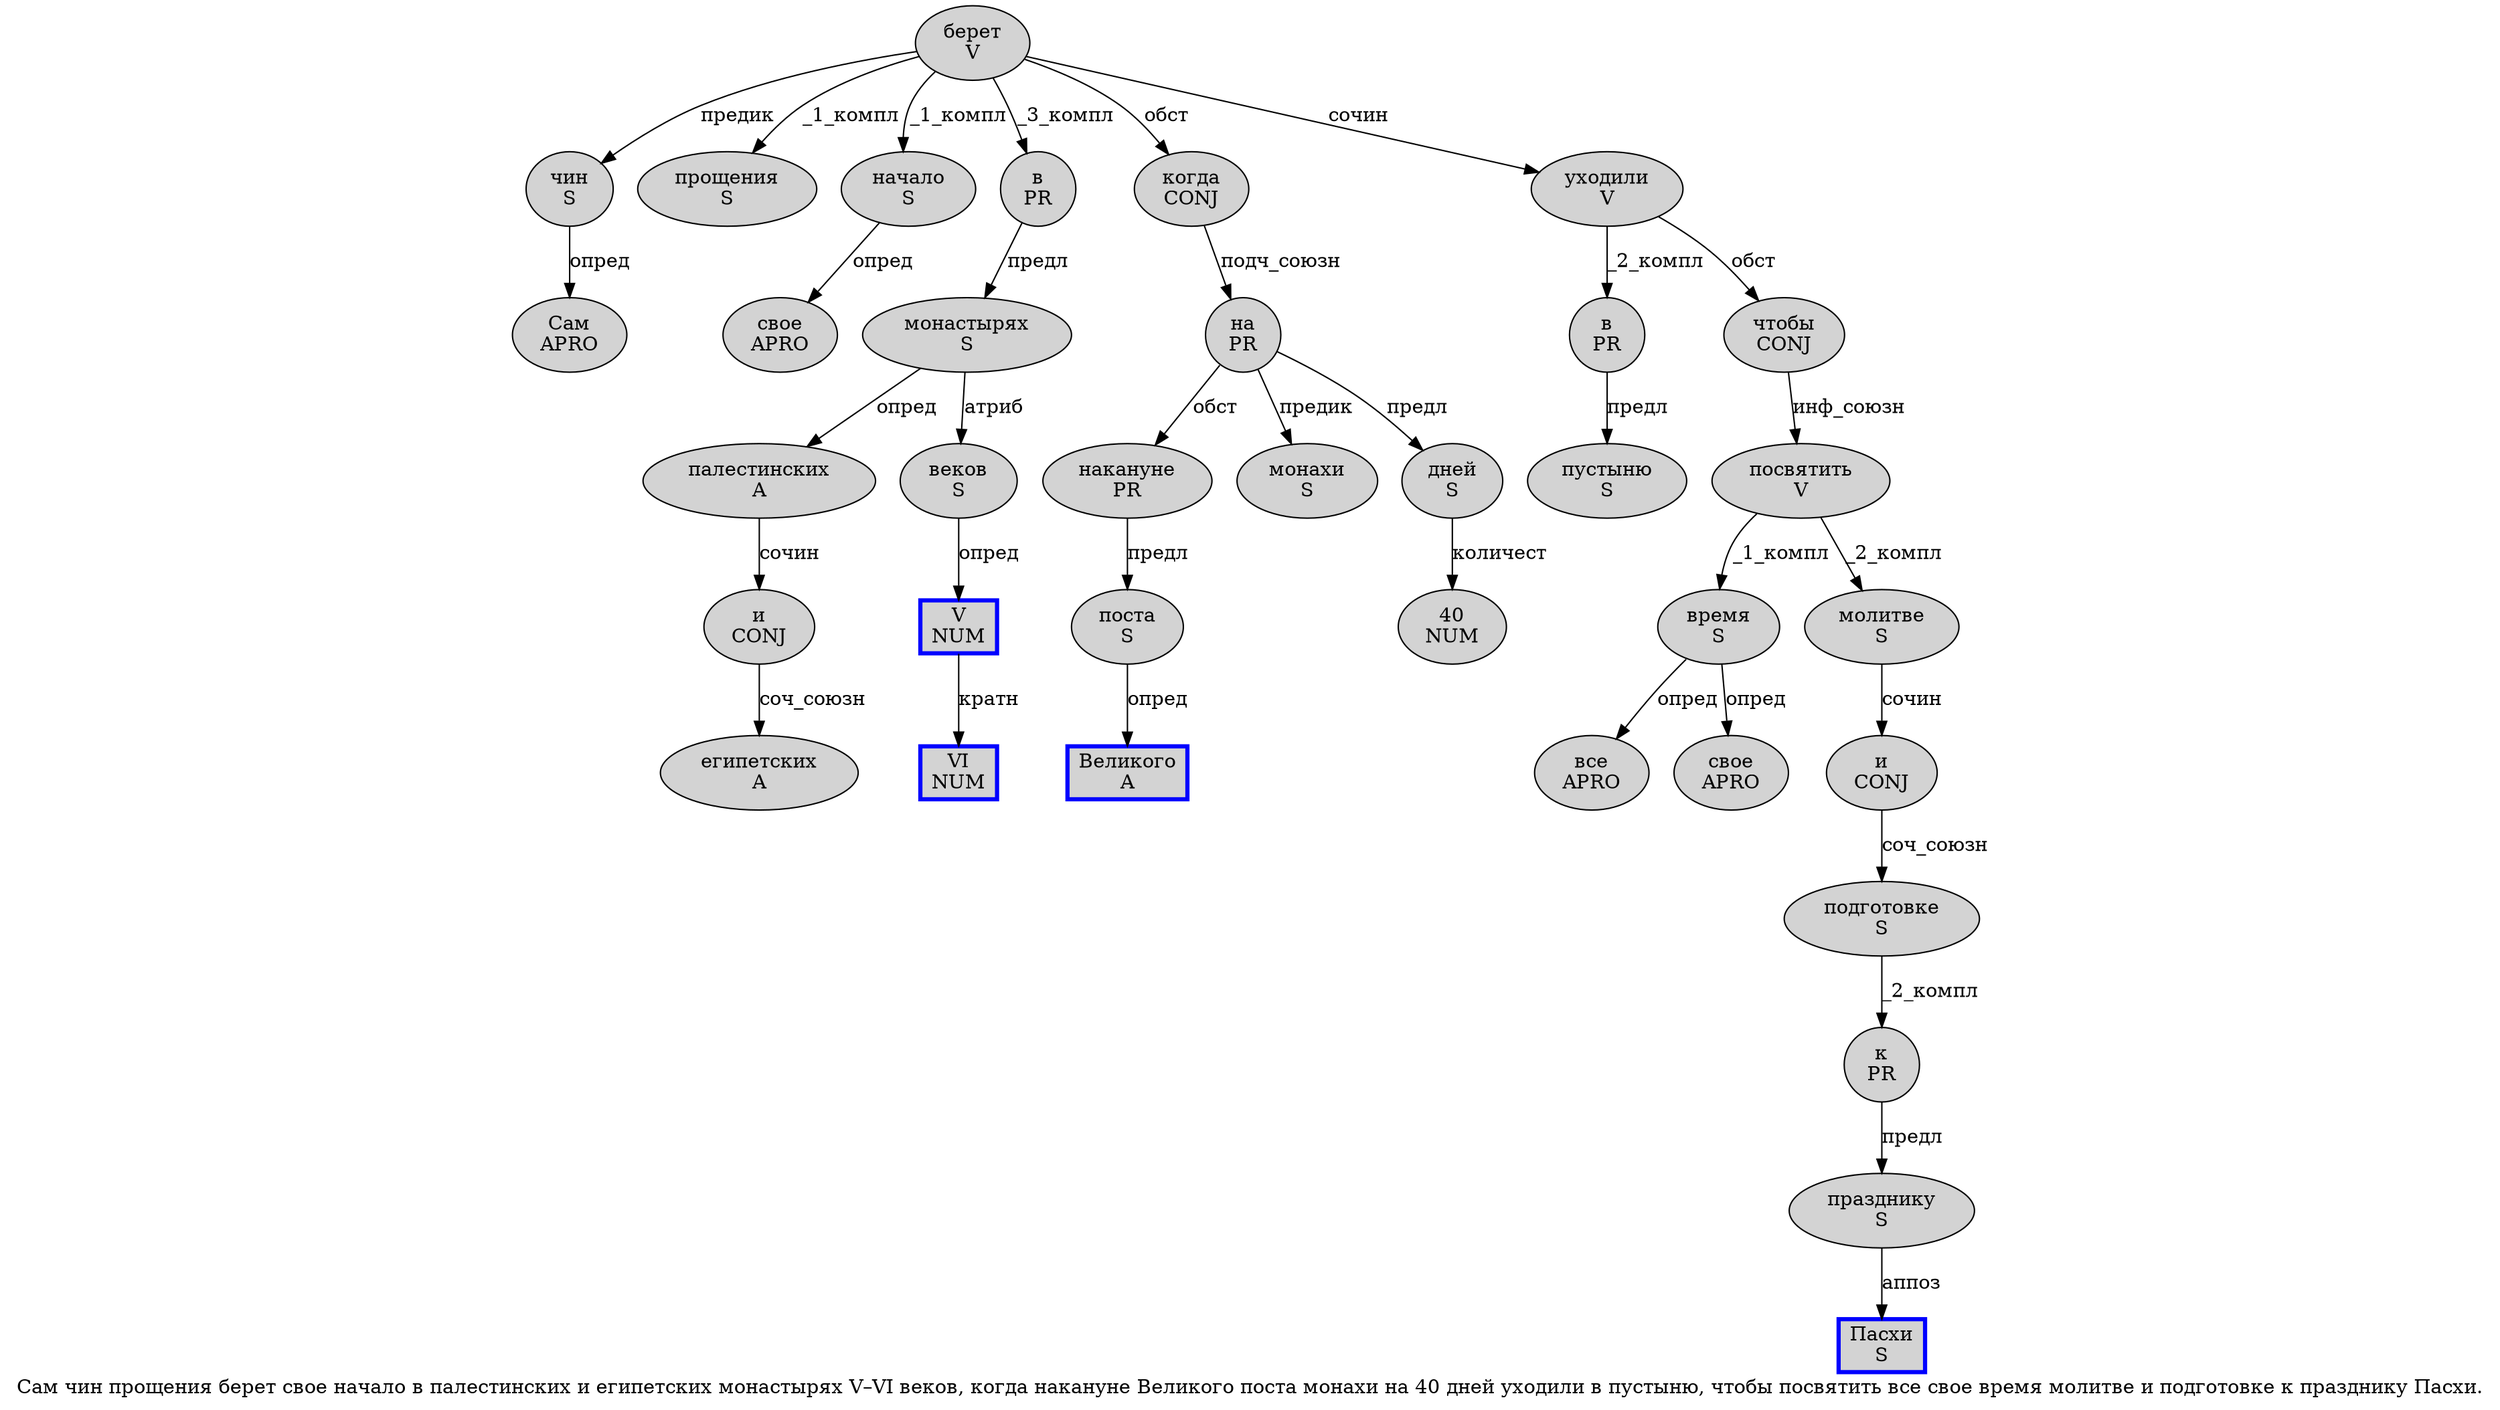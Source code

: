 digraph SENTENCE_1091 {
	graph [label="Сам чин прощения берет свое начало в палестинских и египетских монастырях V–VI веков, когда накануне Великого поста монахи на 40 дней уходили в пустыню, чтобы посвятить все свое время молитве и подготовке к празднику Пасхи."]
	node [style=filled]
		0 [label="Сам
APRO" color="" fillcolor=lightgray penwidth=1 shape=ellipse]
		1 [label="чин
S" color="" fillcolor=lightgray penwidth=1 shape=ellipse]
		2 [label="прощения
S" color="" fillcolor=lightgray penwidth=1 shape=ellipse]
		3 [label="берет
V" color="" fillcolor=lightgray penwidth=1 shape=ellipse]
		4 [label="свое
APRO" color="" fillcolor=lightgray penwidth=1 shape=ellipse]
		5 [label="начало
S" color="" fillcolor=lightgray penwidth=1 shape=ellipse]
		6 [label="в
PR" color="" fillcolor=lightgray penwidth=1 shape=ellipse]
		7 [label="палестинских
A" color="" fillcolor=lightgray penwidth=1 shape=ellipse]
		8 [label="и
CONJ" color="" fillcolor=lightgray penwidth=1 shape=ellipse]
		9 [label="египетских
A" color="" fillcolor=lightgray penwidth=1 shape=ellipse]
		10 [label="монастырях
S" color="" fillcolor=lightgray penwidth=1 shape=ellipse]
		11 [label="V
NUM" color=blue fillcolor=lightgray penwidth=3 shape=box]
		13 [label="VI
NUM" color=blue fillcolor=lightgray penwidth=3 shape=box]
		14 [label="веков
S" color="" fillcolor=lightgray penwidth=1 shape=ellipse]
		16 [label="когда
CONJ" color="" fillcolor=lightgray penwidth=1 shape=ellipse]
		17 [label="накануне
PR" color="" fillcolor=lightgray penwidth=1 shape=ellipse]
		18 [label="Великого
A" color=blue fillcolor=lightgray penwidth=3 shape=box]
		19 [label="поста
S" color="" fillcolor=lightgray penwidth=1 shape=ellipse]
		20 [label="монахи
S" color="" fillcolor=lightgray penwidth=1 shape=ellipse]
		21 [label="на
PR" color="" fillcolor=lightgray penwidth=1 shape=ellipse]
		22 [label="40
NUM" color="" fillcolor=lightgray penwidth=1 shape=ellipse]
		23 [label="дней
S" color="" fillcolor=lightgray penwidth=1 shape=ellipse]
		24 [label="уходили
V" color="" fillcolor=lightgray penwidth=1 shape=ellipse]
		25 [label="в
PR" color="" fillcolor=lightgray penwidth=1 shape=ellipse]
		26 [label="пустыню
S" color="" fillcolor=lightgray penwidth=1 shape=ellipse]
		28 [label="чтобы
CONJ" color="" fillcolor=lightgray penwidth=1 shape=ellipse]
		29 [label="посвятить
V" color="" fillcolor=lightgray penwidth=1 shape=ellipse]
		30 [label="все
APRO" color="" fillcolor=lightgray penwidth=1 shape=ellipse]
		31 [label="свое
APRO" color="" fillcolor=lightgray penwidth=1 shape=ellipse]
		32 [label="время
S" color="" fillcolor=lightgray penwidth=1 shape=ellipse]
		33 [label="молитве
S" color="" fillcolor=lightgray penwidth=1 shape=ellipse]
		34 [label="и
CONJ" color="" fillcolor=lightgray penwidth=1 shape=ellipse]
		35 [label="подготовке
S" color="" fillcolor=lightgray penwidth=1 shape=ellipse]
		36 [label="к
PR" color="" fillcolor=lightgray penwidth=1 shape=ellipse]
		37 [label="празднику
S" color="" fillcolor=lightgray penwidth=1 shape=ellipse]
		38 [label="Пасхи
S" color=blue fillcolor=lightgray penwidth=3 shape=box]
			8 -> 9 [label="соч_союзн"]
			3 -> 1 [label="предик"]
			3 -> 2 [label="_1_компл"]
			3 -> 5 [label="_1_компл"]
			3 -> 6 [label="_3_компл"]
			3 -> 16 [label="обст"]
			3 -> 24 [label="сочин"]
			28 -> 29 [label="инф_союзн"]
			29 -> 32 [label="_1_компл"]
			29 -> 33 [label="_2_компл"]
			24 -> 25 [label="_2_компл"]
			24 -> 28 [label="обст"]
			16 -> 21 [label="подч_союзн"]
			1 -> 0 [label="опред"]
			5 -> 4 [label="опред"]
			23 -> 22 [label="количест"]
			6 -> 10 [label="предл"]
			21 -> 17 [label="обст"]
			21 -> 20 [label="предик"]
			21 -> 23 [label="предл"]
			25 -> 26 [label="предл"]
			32 -> 30 [label="опред"]
			32 -> 31 [label="опред"]
			19 -> 18 [label="опред"]
			7 -> 8 [label="сочин"]
			11 -> 13 [label="кратн"]
			33 -> 34 [label="сочин"]
			34 -> 35 [label="соч_союзн"]
			10 -> 7 [label="опред"]
			10 -> 14 [label="атриб"]
			35 -> 36 [label="_2_компл"]
			14 -> 11 [label="опред"]
			17 -> 19 [label="предл"]
			37 -> 38 [label="аппоз"]
			36 -> 37 [label="предл"]
}
